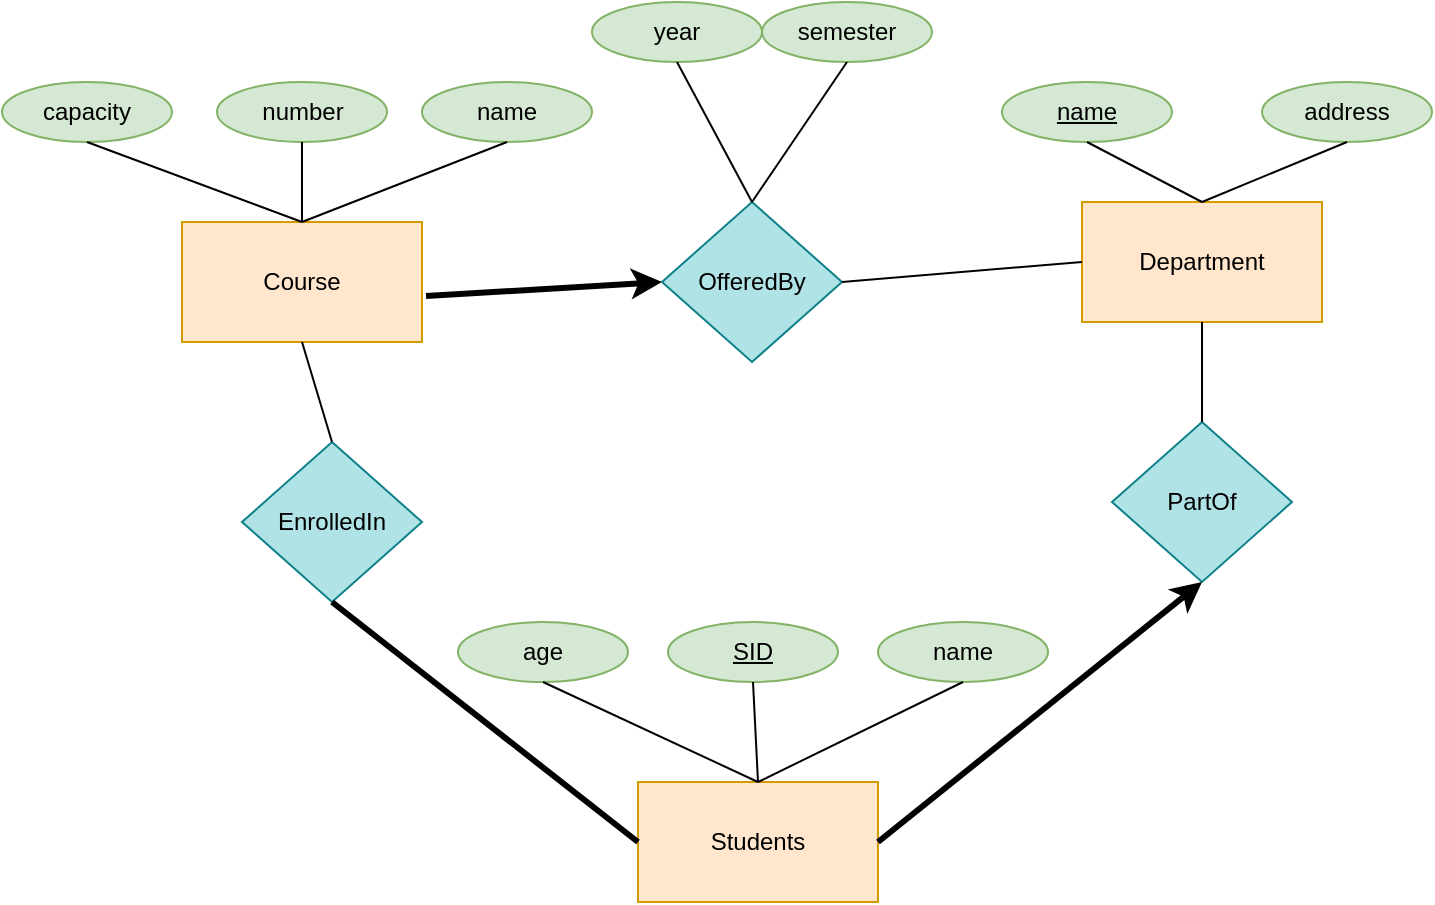 <mxfile version="17.1.3" type="github">
  <diagram id="FoPGebU01gfu1zgN4VEG" name="Page-1">
    <mxGraphModel dx="1422" dy="762" grid="1" gridSize="10" guides="1" tooltips="1" connect="1" arrows="1" fold="1" page="1" pageScale="1" pageWidth="850" pageHeight="1100" math="0" shadow="0">
      <root>
        <mxCell id="0" />
        <mxCell id="1" parent="0" />
        <mxCell id="WsXwZK5vGELwPiEr5Gf0-1" value="Students" style="rounded=0;whiteSpace=wrap;html=1;fillColor=#ffe6cc;strokeColor=#d79b00;" parent="1" vertex="1">
          <mxGeometry x="368" y="410" width="120" height="60" as="geometry" />
        </mxCell>
        <mxCell id="WsXwZK5vGELwPiEr5Gf0-2" value="&lt;u&gt;SID&lt;/u&gt;" style="ellipse;whiteSpace=wrap;html=1;fillColor=#d5e8d4;strokeColor=#82b366;" parent="1" vertex="1">
          <mxGeometry x="383" y="330" width="85" height="30" as="geometry" />
        </mxCell>
        <mxCell id="WsXwZK5vGELwPiEr5Gf0-3" value="name" style="ellipse;whiteSpace=wrap;html=1;fillColor=#d5e8d4;strokeColor=#82b366;" parent="1" vertex="1">
          <mxGeometry x="488" y="330" width="85" height="30" as="geometry" />
        </mxCell>
        <mxCell id="WsXwZK5vGELwPiEr5Gf0-4" value="age" style="ellipse;whiteSpace=wrap;html=1;fillColor=#d5e8d4;strokeColor=#82b366;" parent="1" vertex="1">
          <mxGeometry x="278" y="330" width="85" height="30" as="geometry" />
        </mxCell>
        <mxCell id="WsXwZK5vGELwPiEr5Gf0-5" value="" style="endArrow=none;html=1;rounded=0;exitX=0.5;exitY=0;exitDx=0;exitDy=0;entryX=0.5;entryY=1;entryDx=0;entryDy=0;" parent="1" source="WsXwZK5vGELwPiEr5Gf0-1" target="WsXwZK5vGELwPiEr5Gf0-2" edge="1">
          <mxGeometry width="50" height="50" relative="1" as="geometry">
            <mxPoint x="438" y="640" as="sourcePoint" />
            <mxPoint x="488" y="590" as="targetPoint" />
          </mxGeometry>
        </mxCell>
        <mxCell id="WsXwZK5vGELwPiEr5Gf0-6" value="" style="endArrow=none;html=1;rounded=0;exitX=0.5;exitY=0;exitDx=0;exitDy=0;entryX=0.5;entryY=1;entryDx=0;entryDy=0;" parent="1" source="WsXwZK5vGELwPiEr5Gf0-1" target="WsXwZK5vGELwPiEr5Gf0-3" edge="1">
          <mxGeometry width="50" height="50" relative="1" as="geometry">
            <mxPoint x="438" y="420" as="sourcePoint" />
            <mxPoint x="435.5" y="370" as="targetPoint" />
          </mxGeometry>
        </mxCell>
        <mxCell id="WsXwZK5vGELwPiEr5Gf0-7" value="" style="endArrow=none;html=1;rounded=0;exitX=0.5;exitY=0;exitDx=0;exitDy=0;entryX=0.5;entryY=1;entryDx=0;entryDy=0;" parent="1" source="WsXwZK5vGELwPiEr5Gf0-1" target="WsXwZK5vGELwPiEr5Gf0-4" edge="1">
          <mxGeometry width="50" height="50" relative="1" as="geometry">
            <mxPoint x="448" y="430" as="sourcePoint" />
            <mxPoint x="445.5" y="380" as="targetPoint" />
          </mxGeometry>
        </mxCell>
        <mxCell id="H0yZhZxrJYGHTd17WGsc-1" value="Department" style="rounded=0;whiteSpace=wrap;html=1;fillColor=#ffe6cc;strokeColor=#d79b00;" vertex="1" parent="1">
          <mxGeometry x="590" y="120" width="120" height="60" as="geometry" />
        </mxCell>
        <mxCell id="H0yZhZxrJYGHTd17WGsc-2" value="&lt;u&gt;name&lt;/u&gt;" style="ellipse;whiteSpace=wrap;html=1;fillColor=#d5e8d4;strokeColor=#82b366;" vertex="1" parent="1">
          <mxGeometry x="550" y="60" width="85" height="30" as="geometry" />
        </mxCell>
        <mxCell id="H0yZhZxrJYGHTd17WGsc-3" value="address" style="ellipse;whiteSpace=wrap;html=1;fillColor=#d5e8d4;strokeColor=#82b366;" vertex="1" parent="1">
          <mxGeometry x="680" y="60" width="85" height="30" as="geometry" />
        </mxCell>
        <mxCell id="H0yZhZxrJYGHTd17WGsc-4" value="" style="endArrow=none;html=1;rounded=0;exitX=0.5;exitY=0;exitDx=0;exitDy=0;entryX=0.5;entryY=1;entryDx=0;entryDy=0;" edge="1" parent="1" source="H0yZhZxrJYGHTd17WGsc-1" target="H0yZhZxrJYGHTd17WGsc-2">
          <mxGeometry width="50" height="50" relative="1" as="geometry">
            <mxPoint x="400" y="110" as="sourcePoint" />
            <mxPoint x="450" y="60" as="targetPoint" />
          </mxGeometry>
        </mxCell>
        <mxCell id="H0yZhZxrJYGHTd17WGsc-5" value="" style="endArrow=none;html=1;rounded=0;entryX=0.5;entryY=1;entryDx=0;entryDy=0;exitX=0.5;exitY=0;exitDx=0;exitDy=0;" edge="1" parent="1" source="H0yZhZxrJYGHTd17WGsc-1" target="H0yZhZxrJYGHTd17WGsc-3">
          <mxGeometry width="50" height="50" relative="1" as="geometry">
            <mxPoint x="660" y="130" as="sourcePoint" />
            <mxPoint x="602.5" y="100" as="targetPoint" />
          </mxGeometry>
        </mxCell>
        <mxCell id="H0yZhZxrJYGHTd17WGsc-6" value="Course" style="rounded=0;whiteSpace=wrap;html=1;fillColor=#ffe6cc;strokeColor=#d79b00;" vertex="1" parent="1">
          <mxGeometry x="140" y="130" width="120" height="60" as="geometry" />
        </mxCell>
        <mxCell id="H0yZhZxrJYGHTd17WGsc-7" value="number" style="ellipse;whiteSpace=wrap;html=1;fillColor=#d5e8d4;strokeColor=#82b366;" vertex="1" parent="1">
          <mxGeometry x="157.5" y="60" width="85" height="30" as="geometry" />
        </mxCell>
        <mxCell id="H0yZhZxrJYGHTd17WGsc-8" value="name&lt;span style=&quot;color: rgba(0 , 0 , 0 , 0) ; font-family: monospace ; font-size: 0px&quot;&gt;%3CmxGraphModel%3E%3Croot%3E%3CmxCell%20id%3D%220%22%2F%3E%3CmxCell%20id%3D%221%22%20parent%3D%220%22%2F%3E%3CmxCell%20id%3D%222%22%20value%3D%22address%22%20style%3D%22ellipse%3BwhiteSpace%3Dwrap%3Bhtml%3D1%3BfillColor%3D%23d5e8d4%3BstrokeColor%3D%2382b366%3B%22%20vertex%3D%221%22%20parent%3D%221%22%3E%3CmxGeometry%20x%3D%22680%22%20y%3D%22370%22%20width%3D%2285%22%20height%3D%2230%22%20as%3D%22geometry%22%2F%3E%3C%2FmxCell%3E%3C%2Froot%3E%3C%2FmxGraphModel%3E&lt;/span&gt;" style="ellipse;whiteSpace=wrap;html=1;fillColor=#d5e8d4;strokeColor=#82b366;" vertex="1" parent="1">
          <mxGeometry x="260" y="60" width="85" height="30" as="geometry" />
        </mxCell>
        <mxCell id="H0yZhZxrJYGHTd17WGsc-9" value="capacity" style="ellipse;whiteSpace=wrap;html=1;fillColor=#d5e8d4;strokeColor=#82b366;" vertex="1" parent="1">
          <mxGeometry x="50" y="60" width="85" height="30" as="geometry" />
        </mxCell>
        <mxCell id="H0yZhZxrJYGHTd17WGsc-10" value="" style="endArrow=none;html=1;rounded=0;exitX=0.5;exitY=0;exitDx=0;exitDy=0;entryX=0.5;entryY=1;entryDx=0;entryDy=0;" edge="1" parent="1" source="H0yZhZxrJYGHTd17WGsc-6" target="H0yZhZxrJYGHTd17WGsc-9">
          <mxGeometry width="50" height="50" relative="1" as="geometry">
            <mxPoint x="438" y="420" as="sourcePoint" />
            <mxPoint x="330.5" y="370" as="targetPoint" />
          </mxGeometry>
        </mxCell>
        <mxCell id="H0yZhZxrJYGHTd17WGsc-11" value="" style="endArrow=none;html=1;rounded=0;entryX=0.5;entryY=1;entryDx=0;entryDy=0;" edge="1" parent="1" target="H0yZhZxrJYGHTd17WGsc-7">
          <mxGeometry width="50" height="50" relative="1" as="geometry">
            <mxPoint x="200" y="130" as="sourcePoint" />
            <mxPoint x="102.5" y="100" as="targetPoint" />
          </mxGeometry>
        </mxCell>
        <mxCell id="H0yZhZxrJYGHTd17WGsc-12" value="" style="endArrow=none;html=1;rounded=0;entryX=0.5;entryY=1;entryDx=0;entryDy=0;" edge="1" parent="1" target="H0yZhZxrJYGHTd17WGsc-8">
          <mxGeometry width="50" height="50" relative="1" as="geometry">
            <mxPoint x="200" y="130" as="sourcePoint" />
            <mxPoint x="112.5" y="110" as="targetPoint" />
          </mxGeometry>
        </mxCell>
        <mxCell id="H0yZhZxrJYGHTd17WGsc-13" value="EnrolledIn" style="rhombus;whiteSpace=wrap;html=1;fillColor=#b0e3e6;strokeColor=#0e8088;" vertex="1" parent="1">
          <mxGeometry x="170" y="240" width="90" height="80" as="geometry" />
        </mxCell>
        <mxCell id="H0yZhZxrJYGHTd17WGsc-14" value="PartOf" style="rhombus;whiteSpace=wrap;html=1;fillColor=#b0e3e6;strokeColor=#0e8088;" vertex="1" parent="1">
          <mxGeometry x="605" y="230" width="90" height="80" as="geometry" />
        </mxCell>
        <mxCell id="H0yZhZxrJYGHTd17WGsc-15" value="OfferedBy" style="rhombus;whiteSpace=wrap;html=1;fillColor=#b0e3e6;strokeColor=#0e8088;" vertex="1" parent="1">
          <mxGeometry x="380" y="120" width="90" height="80" as="geometry" />
        </mxCell>
        <mxCell id="H0yZhZxrJYGHTd17WGsc-16" value="year" style="ellipse;whiteSpace=wrap;html=1;fillColor=#d5e8d4;strokeColor=#82b366;" vertex="1" parent="1">
          <mxGeometry x="345" y="20" width="85" height="30" as="geometry" />
        </mxCell>
        <mxCell id="H0yZhZxrJYGHTd17WGsc-17" value="semester" style="ellipse;whiteSpace=wrap;html=1;fillColor=#d5e8d4;strokeColor=#82b366;" vertex="1" parent="1">
          <mxGeometry x="430" y="20" width="85" height="30" as="geometry" />
        </mxCell>
        <mxCell id="H0yZhZxrJYGHTd17WGsc-18" value="" style="endArrow=none;html=1;rounded=0;exitX=0.5;exitY=0;exitDx=0;exitDy=0;entryX=0.5;entryY=1;entryDx=0;entryDy=0;" edge="1" parent="1" source="H0yZhZxrJYGHTd17WGsc-15" target="H0yZhZxrJYGHTd17WGsc-16">
          <mxGeometry width="50" height="50" relative="1" as="geometry">
            <mxPoint x="400" y="420" as="sourcePoint" />
            <mxPoint x="450" y="370" as="targetPoint" />
          </mxGeometry>
        </mxCell>
        <mxCell id="H0yZhZxrJYGHTd17WGsc-20" value="" style="endArrow=none;html=1;rounded=0;exitX=0.5;exitY=0;exitDx=0;exitDy=0;entryX=0.5;entryY=1;entryDx=0;entryDy=0;" edge="1" parent="1" source="H0yZhZxrJYGHTd17WGsc-15" target="H0yZhZxrJYGHTd17WGsc-17">
          <mxGeometry width="50" height="50" relative="1" as="geometry">
            <mxPoint x="435" y="130" as="sourcePoint" />
            <mxPoint x="397.5" y="60" as="targetPoint" />
          </mxGeometry>
        </mxCell>
        <mxCell id="H0yZhZxrJYGHTd17WGsc-21" value="" style="endArrow=classic;html=1;rounded=0;exitX=1.017;exitY=0.617;exitDx=0;exitDy=0;exitPerimeter=0;entryX=0;entryY=0.5;entryDx=0;entryDy=0;strokeColor=default;strokeWidth=3;" edge="1" parent="1" source="H0yZhZxrJYGHTd17WGsc-6" target="H0yZhZxrJYGHTd17WGsc-15">
          <mxGeometry width="50" height="50" relative="1" as="geometry">
            <mxPoint x="400" y="420" as="sourcePoint" />
            <mxPoint x="450" y="370" as="targetPoint" />
          </mxGeometry>
        </mxCell>
        <mxCell id="H0yZhZxrJYGHTd17WGsc-22" value="" style="endArrow=none;html=1;rounded=0;strokeColor=default;strokeWidth=1;exitX=1;exitY=0.5;exitDx=0;exitDy=0;entryX=0;entryY=0.5;entryDx=0;entryDy=0;" edge="1" parent="1" source="H0yZhZxrJYGHTd17WGsc-15" target="H0yZhZxrJYGHTd17WGsc-1">
          <mxGeometry width="50" height="50" relative="1" as="geometry">
            <mxPoint x="400" y="420" as="sourcePoint" />
            <mxPoint x="450" y="370" as="targetPoint" />
          </mxGeometry>
        </mxCell>
        <mxCell id="H0yZhZxrJYGHTd17WGsc-23" value="" style="endArrow=none;html=1;rounded=0;strokeColor=default;strokeWidth=3;exitX=0;exitY=0.5;exitDx=0;exitDy=0;entryX=0.5;entryY=1;entryDx=0;entryDy=0;" edge="1" parent="1" source="WsXwZK5vGELwPiEr5Gf0-1" target="H0yZhZxrJYGHTd17WGsc-13">
          <mxGeometry width="50" height="50" relative="1" as="geometry">
            <mxPoint x="400" y="420" as="sourcePoint" />
            <mxPoint x="450" y="370" as="targetPoint" />
          </mxGeometry>
        </mxCell>
        <mxCell id="H0yZhZxrJYGHTd17WGsc-24" value="" style="endArrow=none;html=1;rounded=0;strokeColor=default;strokeWidth=1;exitX=0.5;exitY=1;exitDx=0;exitDy=0;entryX=0.5;entryY=0;entryDx=0;entryDy=0;" edge="1" parent="1" source="H0yZhZxrJYGHTd17WGsc-6" target="H0yZhZxrJYGHTd17WGsc-13">
          <mxGeometry width="50" height="50" relative="1" as="geometry">
            <mxPoint x="378" y="450" as="sourcePoint" />
            <mxPoint x="225" y="330" as="targetPoint" />
          </mxGeometry>
        </mxCell>
        <mxCell id="H0yZhZxrJYGHTd17WGsc-25" value="" style="endArrow=classic;html=1;rounded=0;exitX=1;exitY=0.5;exitDx=0;exitDy=0;entryX=0.5;entryY=1;entryDx=0;entryDy=0;strokeColor=default;strokeWidth=3;" edge="1" parent="1" source="WsXwZK5vGELwPiEr5Gf0-1" target="H0yZhZxrJYGHTd17WGsc-14">
          <mxGeometry width="50" height="50" relative="1" as="geometry">
            <mxPoint x="272.04" y="177.02" as="sourcePoint" />
            <mxPoint x="390" y="170" as="targetPoint" />
          </mxGeometry>
        </mxCell>
        <mxCell id="H0yZhZxrJYGHTd17WGsc-26" value="" style="endArrow=none;html=1;rounded=0;strokeColor=default;strokeWidth=1;exitX=0.5;exitY=0;exitDx=0;exitDy=0;entryX=0.5;entryY=1;entryDx=0;entryDy=0;" edge="1" parent="1" source="H0yZhZxrJYGHTd17WGsc-14" target="H0yZhZxrJYGHTd17WGsc-1">
          <mxGeometry width="50" height="50" relative="1" as="geometry">
            <mxPoint x="480" y="170" as="sourcePoint" />
            <mxPoint x="600" y="160" as="targetPoint" />
          </mxGeometry>
        </mxCell>
      </root>
    </mxGraphModel>
  </diagram>
</mxfile>

